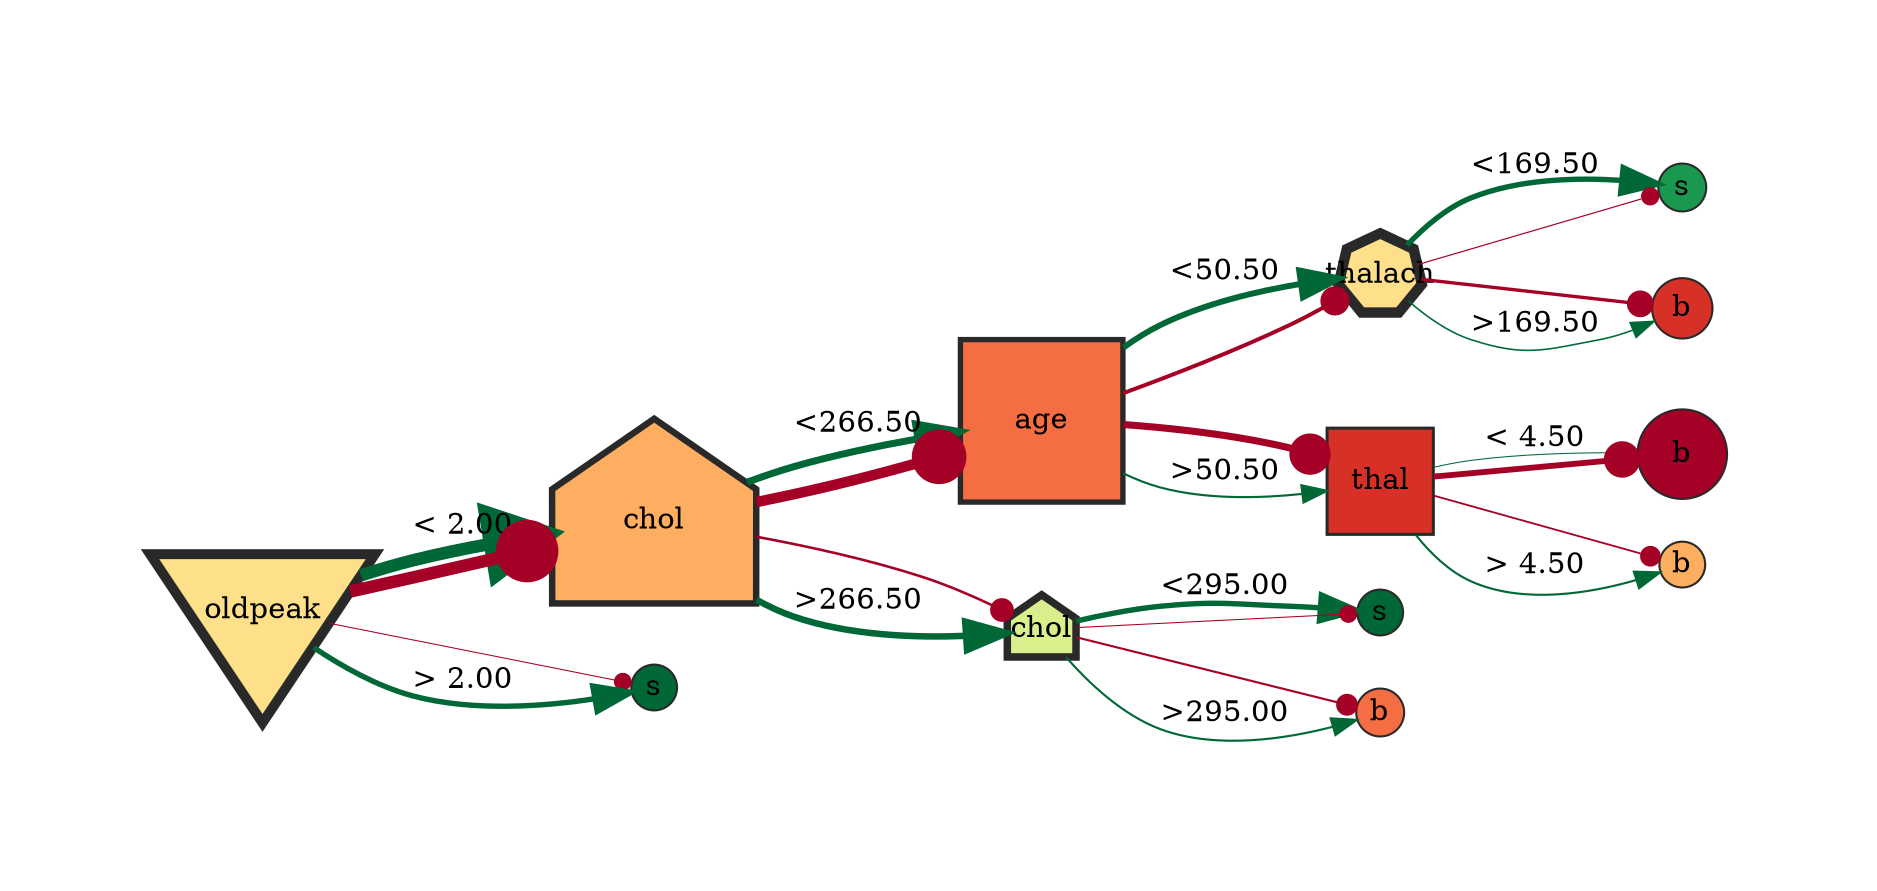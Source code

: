 digraph title{
graph [ rankdir="LR", bgcolor="white", pad=1.000000 ]
0 [label="oldpeak", style="filled,setlinewidth(4.75)", fillcolor="#fee08b", color="#292929", shape=invtriangle, fixedsize=true, height=1.500000, width=1.500000]
0 -> 1 [ color="#006837" label="< 2.00", penwidth="6.000000", arrowhead="normal", arrowsize=3.000000 ]
0 -> 1 [ color="#a50026", penwidth="6.000000", arrowhead="dot", arrowsize=3.000000 ]
0 -> 2 [ color="#a50026", penwidth="0.500000", arrowhead="dot", arrowsize=1.000000 ]
0 -> 2 [ color="#006837" label="> 2.00", penwidth="2.595238", arrowhead="normal", arrowsize=1.761905 ]
1 [label="chol", style="filled,setlinewidth(3.11)", fillcolor="#fdae61", color="#292929", shape=house, fixedsize=true, height=1.366667, width=1.366667]
1 -> 3 [ color="#006837" label="<266.50", penwidth="3.380952", arrowhead="normal", arrowsize=2.047619 ]
1 -> 3 [ color="#a50026", penwidth="5.033784", arrowhead="dot", arrowsize=2.648649 ]
1 -> 4 [ color="#a50026", penwidth="1.243243", arrowhead="dot", arrowsize=1.270270 ]
1 -> 4 [ color="#006837" label=">266.50", penwidth="3.119048", arrowhead="normal", arrowsize=1.952381 ]
2 [label="s", style="filled,setlinewidth(1.00)", fillcolor="#006837", color="#292929", shape=circle, fixedsize=true, height=0.312121, width=0.312121]
3 [label="age", style="filled,setlinewidth(2.57)", fillcolor="#f46d43", color="#292929", shape=polygon, fixedsize=true, height=1.087879, width=1.087879]
3 -> 5 [ color="#006837" label="<50.50", penwidth="2.857143", arrowhead="normal", arrowsize=1.857143 ]
3 -> 5 [ color="#a50026", penwidth="1.912162", arrowhead="dot", arrowsize=1.513514 ]
3 -> 6 [ color="#a50026", penwidth="3.398649", arrowhead="dot", arrowsize=2.054054 ]
3 -> 6 [ color="#006837" label=">50.50", penwidth="1.023810", arrowhead="normal", arrowsize=1.190476 ]
4 [label="chol", style="filled,setlinewidth(3.60)", fillcolor="#d9ef8b", color="#292929", shape=house, fixedsize=true, height=0.457576, width=0.457576]
4 -> 7 [ color="#006837" label="<295.00", penwidth="2.595238", arrowhead="normal", arrowsize=1.761905 ]
4 -> 7 [ color="#a50026", penwidth="0.500000", arrowhead="dot", arrowsize=1.000000 ]
4 -> 8 [ color="#a50026", penwidth="1.020270", arrowhead="dot", arrowsize=1.189189 ]
4 -> 8 [ color="#006837" label=">295.00", penwidth="1.023810", arrowhead="normal", arrowsize=1.190476 ]
5 [label="thalach", style="filled,setlinewidth(5.00)", fillcolor="#fee08b", color="#292929", shape=septagon, fixedsize=true, height=0.554545, width=0.554545]
5 -> 9 [ color="#006837" label="<169.50", penwidth="2.595238", arrowhead="normal", arrowsize=1.761905 ]
5 -> 9 [ color="#a50026", penwidth="0.574324", arrowhead="dot", arrowsize=1.027027 ]
5 -> 10 [ color="#a50026", penwidth="1.614865", arrowhead="dot", arrowsize=1.405405 ]
5 -> 10 [ color="#006837" label=">169.50", penwidth="0.761905", arrowhead="normal", arrowsize=1.095238 ]
6 [label="thal", style="filled,setlinewidth(1.45)", fillcolor="#d73027", color="#292929", shape=polygon, fixedsize=true, height=0.712121, width=0.712121]
6 -> 11 [ color="#006837" label="< 4.50", penwidth="0.500000", arrowhead="normal", arrowsize=1.000000 ]
6 -> 11 [ color="#a50026", penwidth="2.804054", arrowhead="dot", arrowsize=1.837838 ]
6 -> 12 [ color="#a50026", penwidth="0.871622", arrowhead="dot", arrowsize=1.135135 ]
6 -> 12 [ color="#006837" label="> 4.50", penwidth="1.023810", arrowhead="normal", arrowsize=1.190476 ]
7 [label="s", style="filled,setlinewidth(1.00)", fillcolor="#006837", color="#292929", shape=circle, fixedsize=true, height=0.312121, width=0.312121]
8 [label="b", style="filled,setlinewidth(1.00)", fillcolor="#f46d43", color="#292929", shape=circle, fixedsize=true, height=0.324242, width=0.324242]
9 [label="s", style="filled,setlinewidth(1.00)", fillcolor="#1a9850", color="#292929", shape=circle, fixedsize=true, height=0.324242, width=0.324242]
10 [label="b", style="filled,setlinewidth(1.00)", fillcolor="#d73027", color="#292929", shape=circle, fixedsize=true, height=0.409091, width=0.409091]
11 [label="b", style="filled,setlinewidth(1.00)", fillcolor="#a50026", color="#292929", shape=circle, fixedsize=true, height=0.590909, width=0.590909]
12 [label="b", style="filled,setlinewidth(1.00)", fillcolor="#fdae61", color="#292929", shape=circle, fixedsize=true, height=0.300000, width=0.300000]
}
